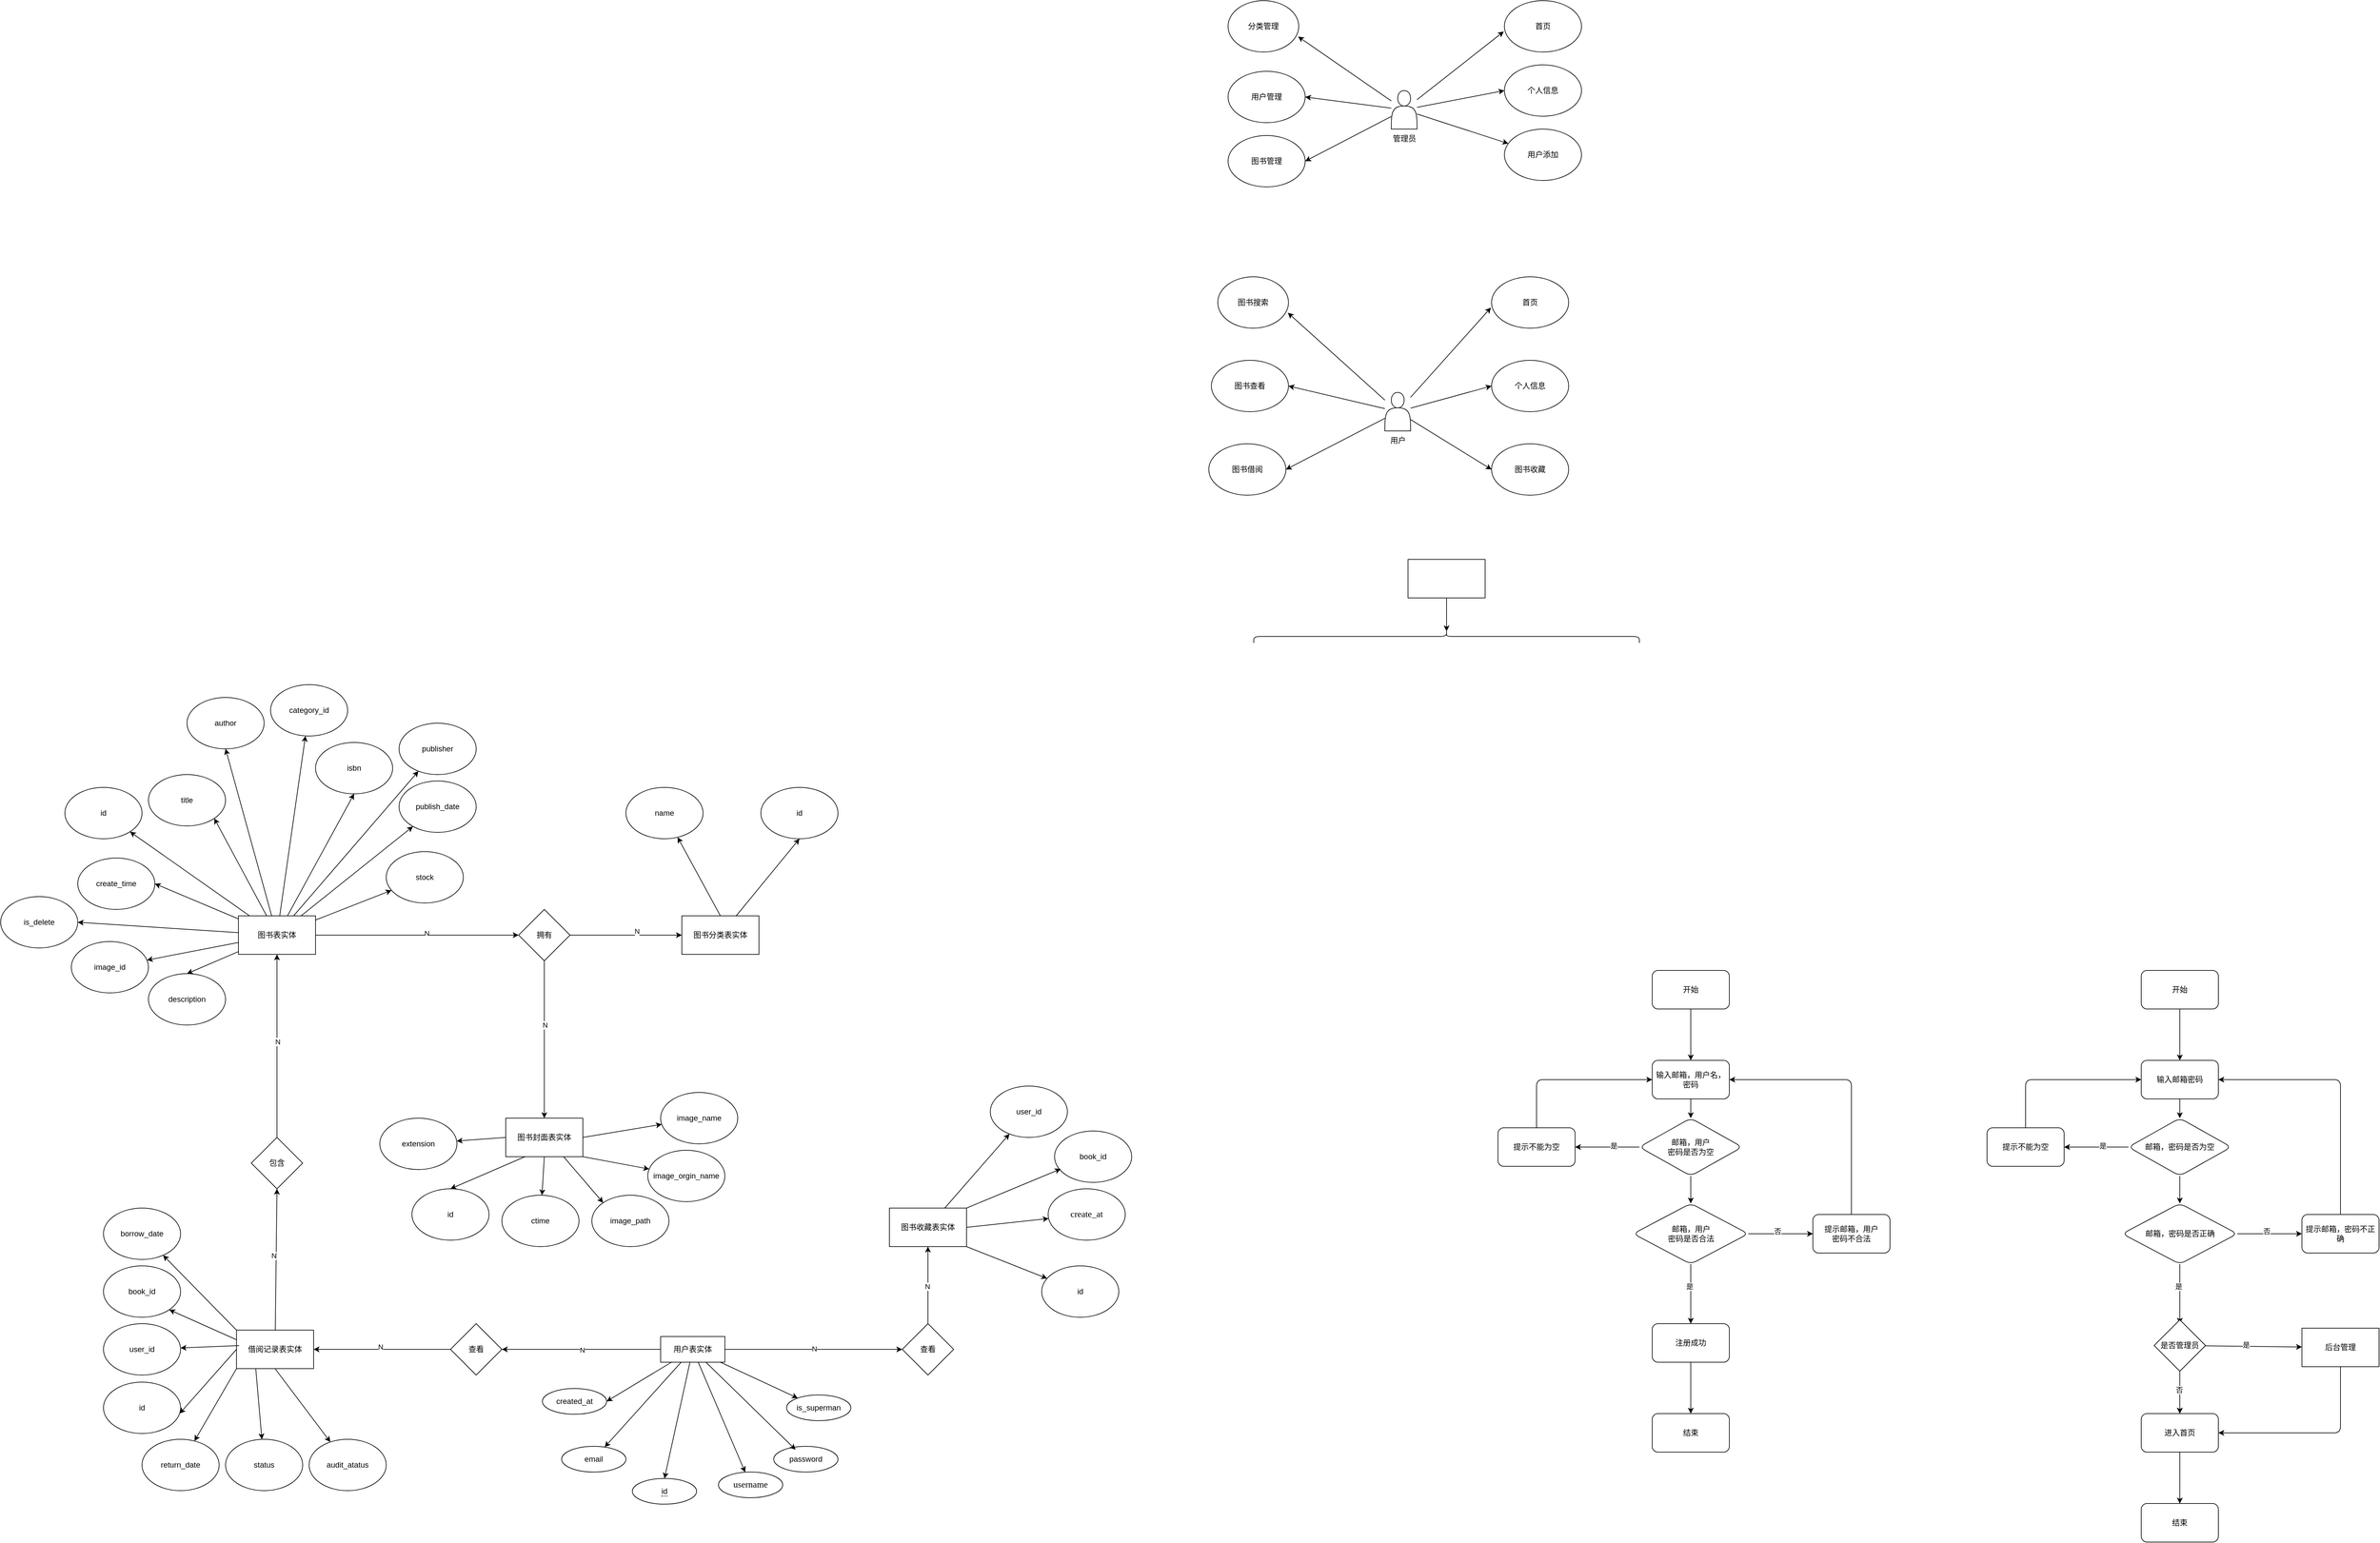 <mxfile>
    <diagram id="YTGRNDIYLsDVCo5CeeWu" name="第 1 页">
        <mxGraphModel dx="3935" dy="1089" grid="0" gridSize="10" guides="1" tooltips="1" connect="1" arrows="1" fold="1" page="0" pageScale="1" pageWidth="827" pageHeight="1169" math="0" shadow="0">
            <root>
                <mxCell id="0"/>
                <mxCell id="1" parent="0"/>
                <mxCell id="28" value="首页" style="ellipse;whiteSpace=wrap;html=1;" parent="1" vertex="1">
                    <mxGeometry x="550" y="250" width="120" height="80" as="geometry"/>
                </mxCell>
                <mxCell id="33" value="个人信息" style="ellipse;whiteSpace=wrap;html=1;" parent="1" vertex="1">
                    <mxGeometry x="550" y="350" width="120" height="80" as="geometry"/>
                </mxCell>
                <mxCell id="34" value="用户管理" style="ellipse;whiteSpace=wrap;html=1;" parent="1" vertex="1">
                    <mxGeometry x="120" y="360" width="120" height="80" as="geometry"/>
                </mxCell>
                <mxCell id="35" value="分类管理" style="ellipse;whiteSpace=wrap;html=1;" parent="1" vertex="1">
                    <mxGeometry x="120" y="250" width="110" height="80" as="geometry"/>
                </mxCell>
                <mxCell id="36" value="图书管理" style="ellipse;whiteSpace=wrap;html=1;" parent="1" vertex="1">
                    <mxGeometry x="120" y="460" width="120" height="80" as="geometry"/>
                </mxCell>
                <mxCell id="46" style="edgeStyle=none;html=1;entryX=0;entryY=0.5;entryDx=0;entryDy=0;" parent="1" source="42" target="33" edge="1">
                    <mxGeometry relative="1" as="geometry"/>
                </mxCell>
                <mxCell id="50" style="edgeStyle=none;html=1;entryX=1;entryY=0.5;entryDx=0;entryDy=0;" parent="1" source="42" target="34" edge="1">
                    <mxGeometry relative="1" as="geometry"/>
                </mxCell>
                <mxCell id="51" style="edgeStyle=none;html=1;entryX=1;entryY=0.5;entryDx=0;entryDy=0;" parent="1" source="42" target="36" edge="1">
                    <mxGeometry relative="1" as="geometry"/>
                </mxCell>
                <mxCell id="53" style="edgeStyle=none;html=1;" parent="1" source="42" target="52" edge="1">
                    <mxGeometry relative="1" as="geometry"/>
                </mxCell>
                <mxCell id="42" value="" style="shape=actor;whiteSpace=wrap;html=1;" parent="1" vertex="1">
                    <mxGeometry x="374" y="390" width="40" height="60" as="geometry"/>
                </mxCell>
                <mxCell id="43" value="管理员" style="text;html=1;align=center;verticalAlign=middle;resizable=0;points=[];autosize=1;strokeColor=none;fillColor=none;" parent="1" vertex="1">
                    <mxGeometry x="364" y="450" width="60" height="30" as="geometry"/>
                </mxCell>
                <mxCell id="47" style="edgeStyle=none;html=1;entryX=-0.008;entryY=0.6;entryDx=0;entryDy=0;entryPerimeter=0;" parent="1" source="42" target="28" edge="1">
                    <mxGeometry relative="1" as="geometry"/>
                </mxCell>
                <mxCell id="48" style="edgeStyle=none;html=1;entryX=0.991;entryY=0.7;entryDx=0;entryDy=0;entryPerimeter=0;" parent="1" source="42" target="35" edge="1">
                    <mxGeometry relative="1" as="geometry"/>
                </mxCell>
                <mxCell id="52" value="用户添加" style="ellipse;whiteSpace=wrap;html=1;" parent="1" vertex="1">
                    <mxGeometry x="550" y="450" width="120" height="80" as="geometry"/>
                </mxCell>
                <mxCell id="54" value="首页" style="ellipse;whiteSpace=wrap;html=1;" parent="1" vertex="1">
                    <mxGeometry x="530" y="680" width="120" height="80" as="geometry"/>
                </mxCell>
                <mxCell id="55" value="个人信息" style="ellipse;whiteSpace=wrap;html=1;" parent="1" vertex="1">
                    <mxGeometry x="530" y="810" width="120" height="80" as="geometry"/>
                </mxCell>
                <mxCell id="56" value="图书查看" style="ellipse;whiteSpace=wrap;html=1;" parent="1" vertex="1">
                    <mxGeometry x="94" y="810" width="120" height="80" as="geometry"/>
                </mxCell>
                <mxCell id="57" value="图书搜索" style="ellipse;whiteSpace=wrap;html=1;" parent="1" vertex="1">
                    <mxGeometry x="104" y="680" width="110" height="80" as="geometry"/>
                </mxCell>
                <mxCell id="58" value="图书收藏" style="ellipse;whiteSpace=wrap;html=1;" parent="1" vertex="1">
                    <mxGeometry x="530" y="940" width="120" height="80" as="geometry"/>
                </mxCell>
                <mxCell id="59" style="edgeStyle=none;html=1;entryX=0;entryY=0.5;entryDx=0;entryDy=0;" parent="1" source="63" target="55" edge="1">
                    <mxGeometry relative="1" as="geometry"/>
                </mxCell>
                <mxCell id="60" style="edgeStyle=none;html=1;entryX=1;entryY=0.5;entryDx=0;entryDy=0;" parent="1" source="63" target="56" edge="1">
                    <mxGeometry relative="1" as="geometry"/>
                </mxCell>
                <mxCell id="61" style="edgeStyle=none;html=1;entryX=0;entryY=0.5;entryDx=0;entryDy=0;" parent="1" source="63" target="58" edge="1">
                    <mxGeometry relative="1" as="geometry">
                        <Array as="points"/>
                    </mxGeometry>
                </mxCell>
                <mxCell id="68" style="edgeStyle=none;html=1;entryX=1;entryY=0.5;entryDx=0;entryDy=0;" parent="1" source="63" target="69" edge="1">
                    <mxGeometry relative="1" as="geometry">
                        <mxPoint x="240" y="1050" as="targetPoint"/>
                    </mxGeometry>
                </mxCell>
                <mxCell id="63" value="" style="shape=actor;whiteSpace=wrap;html=1;" parent="1" vertex="1">
                    <mxGeometry x="364" y="860" width="40" height="60" as="geometry"/>
                </mxCell>
                <mxCell id="64" value="用户" style="text;html=1;align=center;verticalAlign=middle;resizable=0;points=[];autosize=1;strokeColor=none;fillColor=none;" parent="1" vertex="1">
                    <mxGeometry x="359" y="920" width="50" height="30" as="geometry"/>
                </mxCell>
                <mxCell id="65" style="edgeStyle=none;html=1;entryX=-0.008;entryY=0.6;entryDx=0;entryDy=0;entryPerimeter=0;" parent="1" source="63" target="54" edge="1">
                    <mxGeometry relative="1" as="geometry"/>
                </mxCell>
                <mxCell id="66" style="edgeStyle=none;html=1;entryX=0.991;entryY=0.7;entryDx=0;entryDy=0;entryPerimeter=0;" parent="1" source="63" target="57" edge="1">
                    <mxGeometry relative="1" as="geometry"/>
                </mxCell>
                <mxCell id="69" value="图书借阅" style="ellipse;whiteSpace=wrap;html=1;" parent="1" vertex="1">
                    <mxGeometry x="90" y="940" width="120" height="80" as="geometry"/>
                </mxCell>
                <mxCell id="70" value="" style="whiteSpace=wrap;html=1;" parent="1" vertex="1">
                    <mxGeometry x="400" y="1120" width="120" height="60" as="geometry"/>
                </mxCell>
                <mxCell id="71" value="" style="shape=curlyBracket;whiteSpace=wrap;html=1;rounded=1;flipH=1;labelPosition=right;verticalLabelPosition=middle;align=left;verticalAlign=middle;rotation=-90;" parent="1" vertex="1">
                    <mxGeometry x="450" y="940" width="20" height="600" as="geometry"/>
                </mxCell>
                <mxCell id="72" style="edgeStyle=none;html=1;entryX=0.1;entryY=0.5;entryDx=0;entryDy=0;entryPerimeter=0;" parent="1" source="70" target="71" edge="1">
                    <mxGeometry relative="1" as="geometry"/>
                </mxCell>
                <mxCell id="97" value="&lt;span style=&quot;color: rgb(0, 0, 0);&quot;&gt;password&lt;/span&gt;" style="ellipse;whiteSpace=wrap;html=1;align=center;" parent="1" vertex="1">
                    <mxGeometry x="-587" y="2501" width="100" height="40" as="geometry"/>
                </mxCell>
                <mxCell id="98" value="&lt;span style=&quot;color: rgb(0, 0, 0);&quot;&gt;email&lt;/span&gt;" style="ellipse;whiteSpace=wrap;html=1;align=center;" parent="1" vertex="1">
                    <mxGeometry x="-917" y="2501" width="100" height="40" as="geometry"/>
                </mxCell>
                <mxCell id="99" value="&lt;p class=&quot;MsoNormal&quot;&gt;&lt;span style=&quot;mso-spacerun:&#39;yes&#39;;font-family:宋体;font-size:10.5pt;&lt;br/&gt;mso-font-kerning:1.0pt;&quot;&gt;username&lt;/span&gt;&lt;/p&gt;" style="ellipse;whiteSpace=wrap;html=1;align=center;" parent="1" vertex="1">
                    <mxGeometry x="-673" y="2541" width="100" height="40" as="geometry"/>
                </mxCell>
                <mxCell id="100" value="&lt;span style=&quot;color: rgb(0, 0, 0);&quot;&gt;created_at&lt;/span&gt;" style="ellipse;whiteSpace=wrap;html=1;align=center;" parent="1" vertex="1">
                    <mxGeometry x="-947" y="2411" width="100" height="40" as="geometry"/>
                </mxCell>
                <mxCell id="101" value="&lt;span style=&quot;color: rgb(0, 0, 0);&quot;&gt;is_superman&lt;/span&gt;" style="ellipse;whiteSpace=wrap;html=1;align=center;" parent="1" vertex="1">
                    <mxGeometry x="-567" y="2421" width="100" height="40" as="geometry"/>
                </mxCell>
                <mxCell id="102" style="edgeStyle=none;html=1;entryX=0.34;entryY=0.13;entryDx=0;entryDy=0;entryPerimeter=0;" parent="1" source="108" target="97" edge="1">
                    <mxGeometry relative="1" as="geometry"/>
                </mxCell>
                <mxCell id="103" style="edgeStyle=none;html=1;" parent="1" source="108" target="98" edge="1">
                    <mxGeometry relative="1" as="geometry"/>
                </mxCell>
                <mxCell id="104" style="edgeStyle=none;html=1;" parent="1" source="108" target="99" edge="1">
                    <mxGeometry relative="1" as="geometry"/>
                </mxCell>
                <mxCell id="105" style="edgeStyle=none;html=1;entryX=1;entryY=0.5;entryDx=0;entryDy=0;" parent="1" source="108" target="100" edge="1">
                    <mxGeometry relative="1" as="geometry"/>
                </mxCell>
                <mxCell id="106" style="edgeStyle=none;html=1;" parent="1" source="108" target="101" edge="1">
                    <mxGeometry relative="1" as="geometry"/>
                </mxCell>
                <mxCell id="107" style="edgeStyle=none;html=1;entryX=0.5;entryY=0;entryDx=0;entryDy=0;" parent="1" source="108" target="109" edge="1">
                    <mxGeometry relative="1" as="geometry">
                        <mxPoint x="-702" y="2446" as="targetPoint"/>
                    </mxGeometry>
                </mxCell>
                <mxCell id="159" value="" style="edgeStyle=none;html=1;" parent="1" source="108" target="158" edge="1">
                    <mxGeometry relative="1" as="geometry"/>
                </mxCell>
                <mxCell id="162" value="N" style="edgeLabel;html=1;align=center;verticalAlign=middle;resizable=0;points=[];" parent="159" vertex="1" connectable="0">
                    <mxGeometry x="0.007" y="1" relative="1" as="geometry">
                        <mxPoint as="offset"/>
                    </mxGeometry>
                </mxCell>
                <mxCell id="214" value="" style="edgeStyle=none;html=1;" parent="1" source="108" target="213" edge="1">
                    <mxGeometry relative="1" as="geometry"/>
                </mxCell>
                <mxCell id="216" value="N" style="edgeLabel;html=1;align=center;verticalAlign=middle;resizable=0;points=[];" parent="214" vertex="1" connectable="0">
                    <mxGeometry x="-0.008" y="1" relative="1" as="geometry">
                        <mxPoint as="offset"/>
                    </mxGeometry>
                </mxCell>
                <mxCell id="108" value="用户表实体" style="whiteSpace=wrap;html=1;align=center;" parent="1" vertex="1">
                    <mxGeometry x="-763" y="2330" width="100" height="40" as="geometry"/>
                </mxCell>
                <mxCell id="109" value="&lt;span style=&quot;border-bottom: 1px dotted&quot;&gt;id&lt;/span&gt;" style="ellipse;whiteSpace=wrap;html=1;align=center;" parent="1" vertex="1">
                    <mxGeometry x="-807" y="2551" width="100" height="40" as="geometry"/>
                </mxCell>
                <mxCell id="115" style="edgeStyle=none;html=1;" parent="1" source="126" target="133" edge="1">
                    <mxGeometry relative="1" as="geometry">
                        <mxPoint x="-1040" y="1695" as="targetPoint"/>
                    </mxGeometry>
                </mxCell>
                <mxCell id="116" style="edgeStyle=none;html=1;" parent="1" source="126" target="131" edge="1">
                    <mxGeometry relative="1" as="geometry"/>
                </mxCell>
                <mxCell id="117" style="edgeStyle=none;html=1;" parent="1" source="126" target="132" edge="1">
                    <mxGeometry relative="1" as="geometry"/>
                </mxCell>
                <mxCell id="118" style="edgeStyle=none;html=1;entryX=0.5;entryY=1;entryDx=0;entryDy=0;" parent="1" source="126" target="130" edge="1">
                    <mxGeometry relative="1" as="geometry"/>
                </mxCell>
                <mxCell id="119" style="edgeStyle=none;html=1;" parent="1" source="126" target="129" edge="1">
                    <mxGeometry relative="1" as="geometry"/>
                </mxCell>
                <mxCell id="120" style="edgeStyle=none;html=1;entryX=0.5;entryY=1;entryDx=0;entryDy=0;" parent="1" source="126" target="128" edge="1">
                    <mxGeometry relative="1" as="geometry"/>
                </mxCell>
                <mxCell id="121" style="edgeStyle=none;html=1;entryX=1;entryY=1;entryDx=0;entryDy=0;" parent="1" source="126" target="127" edge="1">
                    <mxGeometry relative="1" as="geometry"/>
                </mxCell>
                <mxCell id="122" style="edgeStyle=none;html=1;entryX=1;entryY=0.5;entryDx=0;entryDy=0;" parent="1" source="126" target="137" edge="1">
                    <mxGeometry relative="1" as="geometry"/>
                </mxCell>
                <mxCell id="123" style="edgeStyle=none;html=1;entryX=1;entryY=0.5;entryDx=0;entryDy=0;" parent="1" source="126" target="136" edge="1">
                    <mxGeometry relative="1" as="geometry"/>
                </mxCell>
                <mxCell id="124" style="edgeStyle=none;html=1;entryX=0.5;entryY=0;entryDx=0;entryDy=0;" parent="1" source="126" target="134" edge="1">
                    <mxGeometry relative="1" as="geometry"/>
                </mxCell>
                <mxCell id="125" style="edgeStyle=none;html=1;" parent="1" source="126" target="139" edge="1">
                    <mxGeometry relative="1" as="geometry">
                        <mxPoint x="-1523.2" y="1649.4" as="targetPoint"/>
                    </mxGeometry>
                </mxCell>
                <mxCell id="142" value="" style="edgeStyle=none;html=1;" parent="1" source="126" target="141" edge="1">
                    <mxGeometry relative="1" as="geometry"/>
                </mxCell>
                <mxCell id="253" value="N" style="edgeLabel;html=1;align=center;verticalAlign=middle;resizable=0;points=[];" parent="142" vertex="1" connectable="0">
                    <mxGeometry x="0.086" y="3" relative="1" as="geometry">
                        <mxPoint x="1" as="offset"/>
                    </mxGeometry>
                </mxCell>
                <mxCell id="126" value="图书表实体" style="rounded=0;whiteSpace=wrap;html=1;" parent="1" vertex="1">
                    <mxGeometry x="-1420" y="1675" width="120" height="60" as="geometry"/>
                </mxCell>
                <mxCell id="127" value="title" style="ellipse;whiteSpace=wrap;html=1;" parent="1" vertex="1">
                    <mxGeometry x="-1560" y="1455" width="120" height="80" as="geometry"/>
                </mxCell>
                <mxCell id="128" value="author" style="ellipse;whiteSpace=wrap;html=1;" parent="1" vertex="1">
                    <mxGeometry x="-1500" y="1335" width="120" height="80" as="geometry"/>
                </mxCell>
                <mxCell id="129" value="category_id" style="ellipse;whiteSpace=wrap;html=1;" parent="1" vertex="1">
                    <mxGeometry x="-1370" y="1315" width="120" height="80" as="geometry"/>
                </mxCell>
                <mxCell id="130" value="isbn" style="ellipse;whiteSpace=wrap;html=1;" parent="1" vertex="1">
                    <mxGeometry x="-1300" y="1405" width="120" height="80" as="geometry"/>
                </mxCell>
                <mxCell id="131" value="publisher" style="ellipse;whiteSpace=wrap;html=1;" parent="1" vertex="1">
                    <mxGeometry x="-1170" y="1375" width="120" height="80" as="geometry"/>
                </mxCell>
                <mxCell id="132" value="publish_date" style="ellipse;whiteSpace=wrap;html=1;" parent="1" vertex="1">
                    <mxGeometry x="-1170" y="1465" width="120" height="80" as="geometry"/>
                </mxCell>
                <mxCell id="133" value="stock" style="ellipse;whiteSpace=wrap;html=1;" parent="1" vertex="1">
                    <mxGeometry x="-1190" y="1575" width="120" height="80" as="geometry"/>
                </mxCell>
                <mxCell id="134" value="description" style="ellipse;whiteSpace=wrap;html=1;" parent="1" vertex="1">
                    <mxGeometry x="-1560" y="1765" width="120" height="80" as="geometry"/>
                </mxCell>
                <mxCell id="135" value="image_id" style="ellipse;whiteSpace=wrap;html=1;" parent="1" vertex="1">
                    <mxGeometry x="-1680" y="1715" width="120" height="80" as="geometry"/>
                </mxCell>
                <mxCell id="136" value="is_delete" style="ellipse;whiteSpace=wrap;html=1;" parent="1" vertex="1">
                    <mxGeometry x="-1790" y="1645" width="120" height="80" as="geometry"/>
                </mxCell>
                <mxCell id="137" value="create_time" style="ellipse;whiteSpace=wrap;html=1;" parent="1" vertex="1">
                    <mxGeometry x="-1670" y="1585" width="120" height="80" as="geometry"/>
                </mxCell>
                <mxCell id="138" style="edgeStyle=none;html=1;" parent="1" source="126" target="135" edge="1">
                    <mxGeometry relative="1" as="geometry"/>
                </mxCell>
                <mxCell id="139" value="id" style="ellipse;whiteSpace=wrap;html=1;" parent="1" vertex="1">
                    <mxGeometry x="-1690.0" y="1475.0" width="120" height="80" as="geometry"/>
                </mxCell>
                <mxCell id="148" style="edgeStyle=none;html=1;" parent="1" source="141" target="144" edge="1">
                    <mxGeometry relative="1" as="geometry"/>
                </mxCell>
                <mxCell id="254" value="N" style="edgeLabel;html=1;align=center;verticalAlign=middle;resizable=0;points=[];" parent="148" vertex="1" connectable="0">
                    <mxGeometry x="0.203" y="6" relative="1" as="geometry">
                        <mxPoint x="-1" as="offset"/>
                    </mxGeometry>
                </mxCell>
                <mxCell id="250" style="edgeStyle=none;html=1;entryX=0.5;entryY=0;entryDx=0;entryDy=0;" parent="1" source="141" target="235" edge="1">
                    <mxGeometry relative="1" as="geometry"/>
                </mxCell>
                <mxCell id="255" value="N" style="edgeLabel;html=1;align=center;verticalAlign=middle;resizable=0;points=[];" parent="250" vertex="1" connectable="0">
                    <mxGeometry x="-0.192" y="1" relative="1" as="geometry">
                        <mxPoint y="1" as="offset"/>
                    </mxGeometry>
                </mxCell>
                <mxCell id="141" value="拥有" style="rhombus;whiteSpace=wrap;html=1;rounded=0;" parent="1" vertex="1">
                    <mxGeometry x="-984" y="1665" width="80" height="80" as="geometry"/>
                </mxCell>
                <mxCell id="143" style="edgeStyle=none;html=1;entryX=0.5;entryY=1;entryDx=0;entryDy=0;" parent="1" source="144" target="147" edge="1">
                    <mxGeometry relative="1" as="geometry">
                        <mxPoint x="369.7" y="1398.4" as="targetPoint"/>
                    </mxGeometry>
                </mxCell>
                <mxCell id="144" value="图书分类表实体" style="rounded=0;whiteSpace=wrap;html=1;" parent="1" vertex="1">
                    <mxGeometry x="-730" y="1675" width="120" height="60" as="geometry"/>
                </mxCell>
                <mxCell id="145" value="name" style="ellipse;whiteSpace=wrap;html=1;" parent="1" vertex="1">
                    <mxGeometry x="-817" y="1475" width="120" height="80" as="geometry"/>
                </mxCell>
                <mxCell id="146" value="" style="endArrow=classic;html=1;exitX=0.5;exitY=0;exitDx=0;exitDy=0;" parent="1" source="144" target="145" edge="1">
                    <mxGeometry width="50" height="50" relative="1" as="geometry">
                        <mxPoint x="234.5" y="1494" as="sourcePoint"/>
                        <mxPoint x="284.5" y="1444" as="targetPoint"/>
                        <Array as="points"/>
                    </mxGeometry>
                </mxCell>
                <mxCell id="147" value="id" style="ellipse;whiteSpace=wrap;html=1;" parent="1" vertex="1">
                    <mxGeometry x="-607" y="1475" width="120" height="80" as="geometry"/>
                </mxCell>
                <mxCell id="149" style="edgeStyle=none;html=1;exitX=1;exitY=1;exitDx=0;exitDy=0;" parent="1" source="150" target="157" edge="1">
                    <mxGeometry relative="1" as="geometry">
                        <mxPoint x="-38" y="2602" as="sourcePoint"/>
                    </mxGeometry>
                </mxCell>
                <mxCell id="150" value="图书收藏表实体" style="rounded=0;whiteSpace=wrap;html=1;" parent="1" vertex="1">
                    <mxGeometry x="-407" y="2130" width="120" height="60" as="geometry"/>
                </mxCell>
                <mxCell id="151" value="user_id" style="ellipse;whiteSpace=wrap;html=1;" parent="1" vertex="1">
                    <mxGeometry x="-250" y="1940" width="120" height="80" as="geometry"/>
                </mxCell>
                <mxCell id="152" value="book_id" style="ellipse;whiteSpace=wrap;html=1;" parent="1" vertex="1">
                    <mxGeometry x="-150" y="2010" width="120" height="80" as="geometry"/>
                </mxCell>
                <mxCell id="153" value="&lt;p class=&quot;MsoNormal&quot;&gt;&lt;span style=&quot;mso-spacerun:&#39;yes&#39;;font-family:宋体;font-size:10.5pt;&lt;br/&gt;mso-font-kerning:1.0pt;&quot;&gt;create_at&lt;/span&gt;&lt;/p&gt;" style="ellipse;whiteSpace=wrap;html=1;" parent="1" vertex="1">
                    <mxGeometry x="-160" y="2100" width="120" height="80" as="geometry"/>
                </mxCell>
                <mxCell id="154" value="" style="endArrow=classic;html=1;" parent="1" source="150" target="151" edge="1">
                    <mxGeometry width="50" height="50" relative="1" as="geometry">
                        <mxPoint x="23" y="2535" as="sourcePoint"/>
                        <mxPoint x="73" y="2485" as="targetPoint"/>
                        <Array as="points"/>
                    </mxGeometry>
                </mxCell>
                <mxCell id="155" value="" style="endArrow=classic;html=1;entryX=0.08;entryY=0.738;entryDx=0;entryDy=0;exitX=1;exitY=0;exitDx=0;exitDy=0;entryPerimeter=0;" parent="1" source="150" target="152" edge="1">
                    <mxGeometry width="50" height="50" relative="1" as="geometry">
                        <mxPoint x="23" y="2535" as="sourcePoint"/>
                        <mxPoint x="73" y="2485" as="targetPoint"/>
                    </mxGeometry>
                </mxCell>
                <mxCell id="156" value="" style="endArrow=classic;html=1;exitX=1;exitY=0.5;exitDx=0;exitDy=0;" parent="1" source="150" target="153" edge="1">
                    <mxGeometry width="50" height="50" relative="1" as="geometry">
                        <mxPoint x="23" y="2535" as="sourcePoint"/>
                        <mxPoint x="73" y="2485" as="targetPoint"/>
                        <Array as="points"/>
                    </mxGeometry>
                </mxCell>
                <mxCell id="157" value="id" style="ellipse;whiteSpace=wrap;html=1;" parent="1" vertex="1">
                    <mxGeometry x="-170" y="2220" width="120" height="80" as="geometry"/>
                </mxCell>
                <mxCell id="160" style="edgeStyle=none;html=1;entryX=0.5;entryY=1;entryDx=0;entryDy=0;" parent="1" source="158" target="150" edge="1">
                    <mxGeometry relative="1" as="geometry">
                        <mxPoint x="-107" y="2350" as="targetPoint"/>
                    </mxGeometry>
                </mxCell>
                <mxCell id="161" value="N" style="edgeLabel;html=1;align=center;verticalAlign=middle;resizable=0;points=[];" parent="160" vertex="1" connectable="0">
                    <mxGeometry x="-0.027" y="1" relative="1" as="geometry">
                        <mxPoint as="offset"/>
                    </mxGeometry>
                </mxCell>
                <mxCell id="158" value="查看" style="rhombus;whiteSpace=wrap;html=1;" parent="1" vertex="1">
                    <mxGeometry x="-387" y="2310" width="80" height="80" as="geometry"/>
                </mxCell>
                <mxCell id="217" style="edgeStyle=none;html=1;entryX=0.5;entryY=1;entryDx=0;entryDy=0;" parent="1" source="197" target="218" edge="1">
                    <mxGeometry relative="1" as="geometry">
                        <mxPoint x="-1160" y="2050" as="targetPoint"/>
                    </mxGeometry>
                </mxCell>
                <mxCell id="251" value="N" style="edgeLabel;html=1;align=center;verticalAlign=middle;resizable=0;points=[];" parent="217" vertex="1" connectable="0">
                    <mxGeometry x="0.054" y="4" relative="1" as="geometry">
                        <mxPoint as="offset"/>
                    </mxGeometry>
                </mxCell>
                <mxCell id="197" value="借阅记录&lt;span style=&quot;font-family: monospace; font-size: 0px; text-align: start; text-wrap: nowrap;&quot;&gt;%3CmxGraphModel%3E%3Croot%3E%3CmxCell%20id%3D%220%22%2F%3E%3CmxCell%20id%3D%221%22%20parent%3D%220%22%2F%3E%3CmxCell%20id%3D%222%22%20style%3D%22edgeStyle%3Dnone%3Bhtml%3D1%3BentryX%3D0.5%3BentryY%3D1%3BentryDx%3D0%3BentryDy%3D0%3B%22%20edge%3D%221%22%20target%3D%223%22%20parent%3D%221%22%3E%3CmxGeometry%20relative%3D%221%22%20as%3D%22geometry%22%3E%3CmxPoint%20x%3D%22525.2%22%20y%3D%22234.4%22%20as%3D%22targetPoint%22%2F%3E%3CmxPoint%20x%3D%22381%22%20y%3D%22342%22%20as%3D%22sourcePoint%22%2F%3E%3C%2FmxGeometry%3E%3C%2FmxCell%3E%3CmxCell%20id%3D%223%22%20value%3D%22id%22%20style%3D%22ellipse%3BwhiteSpace%3Dwrap%3Bhtml%3D1%3B%22%20vertex%3D%221%22%20parent%3D%221%22%3E%3CmxGeometry%20x%3D%22461%22%20y%3D%22170%22%20width%3D%22120%22%20height%3D%2280%22%20as%3D%22geometry%22%2F%3E%3C%2FmxCell%3E%3C%2Froot%3E%3C%2FmxGraphModel%3E&lt;/span&gt;表实体" style="rounded=0;whiteSpace=wrap;html=1;" parent="1" vertex="1">
                    <mxGeometry x="-1423" y="2320" width="120" height="60" as="geometry"/>
                </mxCell>
                <mxCell id="198" value="user_id" style="ellipse;whiteSpace=wrap;html=1;" parent="1" vertex="1">
                    <mxGeometry x="-1630" y="2310" width="120" height="80" as="geometry"/>
                </mxCell>
                <mxCell id="199" value="book_id" style="ellipse;whiteSpace=wrap;html=1;" parent="1" vertex="1">
                    <mxGeometry x="-1630" y="2220" width="120" height="80" as="geometry"/>
                </mxCell>
                <mxCell id="200" value="borrow_date" style="ellipse;whiteSpace=wrap;html=1;" parent="1" vertex="1">
                    <mxGeometry x="-1630" y="2130" width="120" height="80" as="geometry"/>
                </mxCell>
                <mxCell id="201" value="return_date" style="ellipse;whiteSpace=wrap;html=1;" parent="1" vertex="1">
                    <mxGeometry x="-1570" y="2490" width="120" height="80" as="geometry"/>
                </mxCell>
                <mxCell id="202" value="status" style="ellipse;whiteSpace=wrap;html=1;" parent="1" vertex="1">
                    <mxGeometry x="-1440" y="2490" width="120" height="80" as="geometry"/>
                </mxCell>
                <mxCell id="203" value="" style="endArrow=classic;html=1;exitX=0.035;exitY=0.402;exitDx=0;exitDy=0;exitPerimeter=0;" parent="1" source="197" target="198" edge="1">
                    <mxGeometry width="50" height="50" relative="1" as="geometry">
                        <mxPoint x="-1388" y="2309" as="sourcePoint"/>
                        <mxPoint x="-1313" y="2290" as="targetPoint"/>
                        <Array as="points"/>
                    </mxGeometry>
                </mxCell>
                <mxCell id="204" value="" style="endArrow=classic;html=1;entryX=1;entryY=1;entryDx=0;entryDy=0;exitX=0;exitY=0.25;exitDx=0;exitDy=0;" parent="1" source="197" target="199" edge="1">
                    <mxGeometry width="50" height="50" relative="1" as="geometry">
                        <mxPoint x="-1363" y="2340" as="sourcePoint"/>
                        <mxPoint x="-1313" y="2290" as="targetPoint"/>
                    </mxGeometry>
                </mxCell>
                <mxCell id="205" value="" style="endArrow=classic;html=1;exitX=0;exitY=0;exitDx=0;exitDy=0;" parent="1" source="197" target="200" edge="1">
                    <mxGeometry width="50" height="50" relative="1" as="geometry">
                        <mxPoint x="-1363" y="2340" as="sourcePoint"/>
                        <mxPoint x="-1313" y="2290" as="targetPoint"/>
                        <Array as="points"/>
                    </mxGeometry>
                </mxCell>
                <mxCell id="206" value="" style="endArrow=classic;html=1;exitX=0;exitY=1;exitDx=0;exitDy=0;" parent="1" source="197" target="201" edge="1">
                    <mxGeometry width="50" height="50" relative="1" as="geometry">
                        <mxPoint x="-1423" y="2410" as="sourcePoint"/>
                        <mxPoint x="-1373" y="2360" as="targetPoint"/>
                    </mxGeometry>
                </mxCell>
                <mxCell id="207" value="" style="endArrow=classic;html=1;exitX=0.25;exitY=1;exitDx=0;exitDy=0;" parent="1" source="197" target="202" edge="1">
                    <mxGeometry width="50" height="50" relative="1" as="geometry">
                        <mxPoint x="-1400" y="2381" as="sourcePoint"/>
                        <mxPoint x="-1253" y="2360" as="targetPoint"/>
                    </mxGeometry>
                </mxCell>
                <mxCell id="208" value="audit_atatus" style="ellipse;whiteSpace=wrap;html=1;" parent="1" vertex="1">
                    <mxGeometry x="-1310" y="2490" width="120" height="80" as="geometry"/>
                </mxCell>
                <mxCell id="209" value="" style="endArrow=classic;html=1;exitX=0.5;exitY=1;exitDx=0;exitDy=0;" parent="1" source="197" target="208" edge="1">
                    <mxGeometry width="50" height="50" relative="1" as="geometry">
                        <mxPoint x="-1273" y="2340" as="sourcePoint"/>
                        <mxPoint x="-1192" y="2310" as="targetPoint"/>
                    </mxGeometry>
                </mxCell>
                <mxCell id="210" style="edgeStyle=none;html=1;entryX=0.988;entryY=0.612;entryDx=0;entryDy=0;exitX=0;exitY=0.5;exitDx=0;exitDy=0;entryPerimeter=0;" parent="1" source="197" target="211" edge="1">
                    <mxGeometry relative="1" as="geometry">
                        <mxPoint x="-1067.8" y="2336.4" as="targetPoint"/>
                        <mxPoint x="-1309" y="2372" as="sourcePoint"/>
                    </mxGeometry>
                </mxCell>
                <mxCell id="211" value="id" style="ellipse;whiteSpace=wrap;html=1;" parent="1" vertex="1">
                    <mxGeometry x="-1630" y="2401" width="120" height="80" as="geometry"/>
                </mxCell>
                <mxCell id="215" style="edgeStyle=none;html=1;entryX=1;entryY=0.5;entryDx=0;entryDy=0;" parent="1" source="213" target="197" edge="1">
                    <mxGeometry relative="1" as="geometry"/>
                </mxCell>
                <mxCell id="256" value="N" style="edgeLabel;html=1;align=center;verticalAlign=middle;resizable=0;points=[];" parent="215" vertex="1" connectable="0">
                    <mxGeometry x="0.027" y="-4" relative="1" as="geometry">
                        <mxPoint as="offset"/>
                    </mxGeometry>
                </mxCell>
                <mxCell id="213" value="查看" style="rhombus;whiteSpace=wrap;html=1;" parent="1" vertex="1">
                    <mxGeometry x="-1090" y="2310" width="80" height="80" as="geometry"/>
                </mxCell>
                <mxCell id="219" style="edgeStyle=none;html=1;entryX=0.5;entryY=1;entryDx=0;entryDy=0;" parent="1" source="218" target="126" edge="1">
                    <mxGeometry relative="1" as="geometry"/>
                </mxCell>
                <mxCell id="252" value="N" style="edgeLabel;html=1;align=center;verticalAlign=middle;resizable=0;points=[];" parent="219" vertex="1" connectable="0">
                    <mxGeometry x="0.044" y="-1" relative="1" as="geometry">
                        <mxPoint as="offset"/>
                    </mxGeometry>
                </mxCell>
                <mxCell id="218" value="包含&lt;span style=&quot;font-family: monospace; font-size: 0px; text-align: start; text-wrap: nowrap;&quot;&gt;%3CmxGraphModel%3E%3Croot%3E%3CmxCell%20id%3D%220%22%2F%3E%3CmxCell%20id%3D%221%22%20parent%3D%220%22%2F%3E%3CmxCell%20id%3D%222%22%20style%3D%22edgeStyle%3Dnone%3Bhtml%3D1%3BentryX%3D0.5%3BentryY%3D1%3BentryDx%3D0%3BentryDy%3D0%3B%22%20edge%3D%221%22%20source%3D%223%22%20target%3D%226%22%20parent%3D%221%22%3E%3CmxGeometry%20relative%3D%221%22%20as%3D%22geometry%22%3E%3CmxPoint%20x%3D%22525.2%22%20y%3D%22234.4%22%20as%3D%22targetPoint%22%2F%3E%3C%2FmxGeometry%3E%3C%2FmxCell%3E%3CmxCell%20id%3D%223%22%20value%3D%22book_category%22%20style%3D%22rounded%3D0%3BwhiteSpace%3Dwrap%3Bhtml%3D1%3B%22%20vertex%3D%221%22%20parent%3D%221%22%3E%3CmxGeometry%20x%3D%22275%22%20y%3D%22342%22%20width%3D%22120%22%20height%3D%2260%22%20as%3D%22geometry%22%2F%3E%3C%2FmxCell%3E%3CmxCell%20id%3D%224%22%20value%3D%22name%22%20style%3D%22ellipse%3BwhiteSpace%3Dwrap%3Bhtml%3D1%3B%22%20vertex%3D%221%22%20parent%3D%221%22%3E%3CmxGeometry%20x%3D%2290%22%20y%3D%22170%22%20width%3D%22120%22%20height%3D%2280%22%20as%3D%22geometry%22%2F%3E%3C%2FmxCell%3E%3CmxCell%20id%3D%225%22%20value%3D%22%22%20style%3D%22endArrow%3Dclassic%3Bhtml%3D1%3BexitX%3D0%3BexitY%3D0%3BexitDx%3D0%3BexitDy%3D0%3B%22%20edge%3D%221%22%20source%3D%223%22%20target%3D%224%22%20parent%3D%221%22%3E%3CmxGeometry%20width%3D%2250%22%20height%3D%2250%22%20relative%3D%221%22%20as%3D%22geometry%22%3E%3CmxPoint%20x%3D%22390%22%20y%3D%22330%22%20as%3D%22sourcePoint%22%2F%3E%3CmxPoint%20x%3D%22440%22%20y%3D%22280%22%20as%3D%22targetPoint%22%2F%3E%3CArray%20as%3D%22points%22%2F%3E%3C%2FmxGeometry%3E%3C%2FmxCell%3E%3CmxCell%20id%3D%226%22%20value%3D%22id%22%20style%3D%22ellipse%3BwhiteSpace%3Dwrap%3Bhtml%3D1%3B%22%20vertex%3D%221%22%20parent%3D%221%22%3E%3CmxGeometry%20x%3D%22461%22%20y%3D%22170%22%20width%3D%22120%22%20height%3D%2280%22%20as%3D%22geometry%22%2F%3E%3C%2FmxCell%3E%3C%2Froot%3E%3C%2FmxGraphModel%3E&lt;/span&gt;" style="rhombus;whiteSpace=wrap;html=1;rounded=0;" parent="1" vertex="1">
                    <mxGeometry x="-1400" y="2020" width="80" height="80" as="geometry"/>
                </mxCell>
                <mxCell id="234" style="edgeStyle=none;html=1;entryX=0.5;entryY=0;entryDx=0;entryDy=0;exitX=0.25;exitY=1;exitDx=0;exitDy=0;" parent="1" source="235" target="246" edge="1">
                    <mxGeometry relative="1" as="geometry"/>
                </mxCell>
                <mxCell id="235" value="图书封面表实体" style="rounded=0;whiteSpace=wrap;html=1;" parent="1" vertex="1">
                    <mxGeometry x="-1004" y="1990" width="120" height="60" as="geometry"/>
                </mxCell>
                <mxCell id="236" value="image_name" style="ellipse;whiteSpace=wrap;html=1;" parent="1" vertex="1">
                    <mxGeometry x="-763" y="1950" width="120" height="80" as="geometry"/>
                </mxCell>
                <mxCell id="237" value="image_orgin_name" style="ellipse;whiteSpace=wrap;html=1;" parent="1" vertex="1">
                    <mxGeometry x="-783" y="2040" width="120" height="80" as="geometry"/>
                </mxCell>
                <mxCell id="238" value="image_path" style="ellipse;whiteSpace=wrap;html=1;" parent="1" vertex="1">
                    <mxGeometry x="-870" y="2110" width="120" height="80" as="geometry"/>
                </mxCell>
                <mxCell id="239" value="extension" style="ellipse;whiteSpace=wrap;html=1;" parent="1" vertex="1">
                    <mxGeometry x="-1200" y="1990" width="120" height="80" as="geometry"/>
                </mxCell>
                <mxCell id="240" value="ctime" style="ellipse;whiteSpace=wrap;html=1;" parent="1" vertex="1">
                    <mxGeometry x="-1010" y="2110" width="120" height="80" as="geometry"/>
                </mxCell>
                <mxCell id="241" value="" style="endArrow=classic;html=1;exitX=1;exitY=0.5;exitDx=0;exitDy=0;" parent="1" source="235" target="236" edge="1">
                    <mxGeometry width="50" height="50" relative="1" as="geometry">
                        <mxPoint x="-944" y="2010" as="sourcePoint"/>
                        <mxPoint x="-894" y="1960" as="targetPoint"/>
                        <Array as="points"/>
                    </mxGeometry>
                </mxCell>
                <mxCell id="242" value="" style="endArrow=classic;html=1;exitX=1;exitY=1;exitDx=0;exitDy=0;" parent="1" source="235" target="237" edge="1">
                    <mxGeometry width="50" height="50" relative="1" as="geometry">
                        <mxPoint x="-944" y="2010" as="sourcePoint"/>
                        <mxPoint x="-894" y="1960" as="targetPoint"/>
                    </mxGeometry>
                </mxCell>
                <mxCell id="243" value="" style="endArrow=classic;html=1;entryX=0;entryY=0;entryDx=0;entryDy=0;exitX=0.75;exitY=1;exitDx=0;exitDy=0;" parent="1" source="235" target="238" edge="1">
                    <mxGeometry width="50" height="50" relative="1" as="geometry">
                        <mxPoint x="-944" y="2010" as="sourcePoint"/>
                        <mxPoint x="-894" y="1960" as="targetPoint"/>
                        <Array as="points"/>
                    </mxGeometry>
                </mxCell>
                <mxCell id="244" value="" style="endArrow=classic;html=1;exitX=0;exitY=0.5;exitDx=0;exitDy=0;" parent="1" source="235" target="239" edge="1">
                    <mxGeometry width="50" height="50" relative="1" as="geometry">
                        <mxPoint x="-1004" y="2080" as="sourcePoint"/>
                        <mxPoint x="-954" y="2030" as="targetPoint"/>
                    </mxGeometry>
                </mxCell>
                <mxCell id="245" value="" style="endArrow=classic;html=1;exitX=0.5;exitY=1;exitDx=0;exitDy=0;" parent="1" source="235" target="240" edge="1">
                    <mxGeometry width="50" height="50" relative="1" as="geometry">
                        <mxPoint x="-884" y="2080" as="sourcePoint"/>
                        <mxPoint x="-834" y="2030" as="targetPoint"/>
                    </mxGeometry>
                </mxCell>
                <mxCell id="246" value="id" style="ellipse;whiteSpace=wrap;html=1;" parent="1" vertex="1">
                    <mxGeometry x="-1150" y="2100" width="120" height="80" as="geometry"/>
                </mxCell>
                <mxCell id="260" value="" style="edgeStyle=none;html=1;" edge="1" parent="1" source="258" target="259">
                    <mxGeometry relative="1" as="geometry"/>
                </mxCell>
                <mxCell id="258" value="开始" style="rounded=1;whiteSpace=wrap;html=1;" vertex="1" parent="1">
                    <mxGeometry x="780" y="1760" width="120" height="60" as="geometry"/>
                </mxCell>
                <mxCell id="277" value="" style="edgeStyle=none;html=1;" edge="1" parent="1" source="259" target="276">
                    <mxGeometry relative="1" as="geometry"/>
                </mxCell>
                <mxCell id="259" value="输入邮箱，用户名，密码" style="whiteSpace=wrap;html=1;rounded=1;" vertex="1" parent="1">
                    <mxGeometry x="780" y="1900" width="120" height="60" as="geometry"/>
                </mxCell>
                <mxCell id="264" value="" style="edgeStyle=none;html=1;" edge="1" parent="1" source="261" target="263">
                    <mxGeometry relative="1" as="geometry"/>
                </mxCell>
                <mxCell id="275" value="是" style="edgeLabel;html=1;align=center;verticalAlign=middle;resizable=0;points=[];" vertex="1" connectable="0" parent="264">
                    <mxGeometry x="-0.272" y="-2" relative="1" as="geometry">
                        <mxPoint as="offset"/>
                    </mxGeometry>
                </mxCell>
                <mxCell id="272" value="" style="edgeStyle=none;html=1;" edge="1" parent="1" source="261" target="271">
                    <mxGeometry relative="1" as="geometry"/>
                </mxCell>
                <mxCell id="274" value="否" style="edgeLabel;html=1;align=center;verticalAlign=middle;resizable=0;points=[];" vertex="1" connectable="0" parent="272">
                    <mxGeometry x="-0.103" y="4" relative="1" as="geometry">
                        <mxPoint as="offset"/>
                    </mxGeometry>
                </mxCell>
                <mxCell id="261" value="&lt;span style=&quot;color: rgb(0, 0, 0);&quot;&gt;邮箱，用户&lt;br&gt;&lt;/span&gt;&lt;span style=&quot;background-color: transparent;&quot;&gt;密码是否&lt;/span&gt;合法" style="rhombus;whiteSpace=wrap;html=1;rounded=1;" vertex="1" parent="1">
                    <mxGeometry x="750.5" y="2122.75" width="179" height="94.5" as="geometry"/>
                </mxCell>
                <mxCell id="302" value="" style="edgeStyle=none;html=1;" edge="1" parent="1" source="263" target="301">
                    <mxGeometry relative="1" as="geometry"/>
                </mxCell>
                <mxCell id="263" value="注册成功" style="whiteSpace=wrap;html=1;rounded=1;" vertex="1" parent="1">
                    <mxGeometry x="780" y="2310" width="120" height="60" as="geometry"/>
                </mxCell>
                <mxCell id="273" style="edgeStyle=none;html=1;entryX=1;entryY=0.5;entryDx=0;entryDy=0;" edge="1" parent="1" source="271" target="259">
                    <mxGeometry relative="1" as="geometry">
                        <Array as="points">
                            <mxPoint x="1090" y="1930"/>
                        </Array>
                    </mxGeometry>
                </mxCell>
                <mxCell id="271" value="提示&lt;span style=&quot;scrollbar-color: light-dark(#e2e2e2, #4b4b4b)&lt;br/&gt;&#x9;&#x9;&#x9;&#x9;&#x9;light-dark(#fbfbfb, var(--dark-panel-color)); color: rgb(0, 0, 0);&quot;&gt;邮箱，用户&lt;br style=&quot;scrollbar-color: light-dark(#e2e2e2, #4b4b4b)&lt;br/&gt;&#x9;&#x9;&#x9;&#x9;&#x9;light-dark(#fbfbfb, var(--dark-panel-color));&quot;&gt;&lt;/span&gt;&lt;span style=&quot;scrollbar-color: light-dark(#e2e2e2, #4b4b4b)&lt;br/&gt;&#x9;&#x9;&#x9;&#x9;&#x9;light-dark(#fbfbfb, var(--dark-panel-color)); background-color: transparent;&quot;&gt;密码&lt;/span&gt;不合法" style="whiteSpace=wrap;html=1;rounded=1;" vertex="1" parent="1">
                    <mxGeometry x="1030" y="2140" width="120" height="60" as="geometry"/>
                </mxCell>
                <mxCell id="278" style="edgeStyle=none;html=1;exitX=0.5;exitY=1;exitDx=0;exitDy=0;entryX=0.5;entryY=0;entryDx=0;entryDy=0;" edge="1" parent="1" source="276" target="261">
                    <mxGeometry relative="1" as="geometry"/>
                </mxCell>
                <mxCell id="280" value="" style="edgeStyle=none;html=1;" edge="1" parent="1" source="276" target="279">
                    <mxGeometry relative="1" as="geometry"/>
                </mxCell>
                <mxCell id="282" value="是" style="edgeLabel;html=1;align=center;verticalAlign=middle;resizable=0;points=[];" vertex="1" connectable="0" parent="280">
                    <mxGeometry x="-0.195" y="-2" relative="1" as="geometry">
                        <mxPoint as="offset"/>
                    </mxGeometry>
                </mxCell>
                <mxCell id="276" value="邮箱，用户&lt;div&gt;&lt;div&gt;密码是否为空&lt;/div&gt;&lt;/div&gt;" style="rhombus;whiteSpace=wrap;html=1;rounded=1;" vertex="1" parent="1">
                    <mxGeometry x="760" y="1990" width="160" height="90" as="geometry"/>
                </mxCell>
                <mxCell id="281" style="edgeStyle=none;html=1;entryX=0;entryY=0.5;entryDx=0;entryDy=0;" edge="1" parent="1" source="279" target="259">
                    <mxGeometry relative="1" as="geometry">
                        <Array as="points">
                            <mxPoint x="600" y="1930"/>
                        </Array>
                    </mxGeometry>
                </mxCell>
                <mxCell id="279" value="提示不能为空" style="whiteSpace=wrap;html=1;rounded=1;" vertex="1" parent="1">
                    <mxGeometry x="540" y="2005" width="120" height="60" as="geometry"/>
                </mxCell>
                <mxCell id="283" value="" style="edgeStyle=none;html=1;" edge="1" parent="1" source="284" target="286">
                    <mxGeometry relative="1" as="geometry"/>
                </mxCell>
                <mxCell id="284" value="开始" style="rounded=1;whiteSpace=wrap;html=1;" vertex="1" parent="1">
                    <mxGeometry x="1541" y="1760" width="120" height="60" as="geometry"/>
                </mxCell>
                <mxCell id="285" value="" style="edgeStyle=none;html=1;" edge="1" parent="1" source="286" target="298">
                    <mxGeometry relative="1" as="geometry"/>
                </mxCell>
                <mxCell id="286" value="输入邮箱密码" style="whiteSpace=wrap;html=1;rounded=1;" vertex="1" parent="1">
                    <mxGeometry x="1541" y="1900" width="120" height="60" as="geometry"/>
                </mxCell>
                <mxCell id="287" value="" style="edgeStyle=none;html=1;" edge="1" parent="1" source="291">
                    <mxGeometry relative="1" as="geometry">
                        <mxPoint x="1601.0" y="2310" as="targetPoint"/>
                    </mxGeometry>
                </mxCell>
                <mxCell id="288" value="是" style="edgeLabel;html=1;align=center;verticalAlign=middle;resizable=0;points=[];" vertex="1" connectable="0" parent="287">
                    <mxGeometry x="-0.272" y="-2" relative="1" as="geometry">
                        <mxPoint as="offset"/>
                    </mxGeometry>
                </mxCell>
                <mxCell id="289" value="" style="edgeStyle=none;html=1;" edge="1" parent="1" source="291" target="294">
                    <mxGeometry relative="1" as="geometry"/>
                </mxCell>
                <mxCell id="290" value="否" style="edgeLabel;html=1;align=center;verticalAlign=middle;resizable=0;points=[];" vertex="1" connectable="0" parent="289">
                    <mxGeometry x="-0.103" y="4" relative="1" as="geometry">
                        <mxPoint as="offset"/>
                    </mxGeometry>
                </mxCell>
                <mxCell id="291" value="&lt;span style=&quot;color: rgb(0, 0, 0);&quot;&gt;邮箱，&lt;/span&gt;&lt;span style=&quot;background-color: transparent;&quot;&gt;密码是否正确&lt;/span&gt;" style="rhombus;whiteSpace=wrap;html=1;rounded=1;" vertex="1" parent="1">
                    <mxGeometry x="1511.5" y="2122.75" width="179" height="94.5" as="geometry"/>
                </mxCell>
                <mxCell id="304" value="" style="edgeStyle=none;html=1;" edge="1" parent="1" target="303">
                    <mxGeometry relative="1" as="geometry">
                        <mxPoint x="1601.0" y="2370" as="sourcePoint"/>
                    </mxGeometry>
                </mxCell>
                <mxCell id="293" style="edgeStyle=none;html=1;entryX=1;entryY=0.5;entryDx=0;entryDy=0;" edge="1" parent="1" source="294" target="286">
                    <mxGeometry relative="1" as="geometry">
                        <Array as="points">
                            <mxPoint x="1851" y="1930"/>
                        </Array>
                    </mxGeometry>
                </mxCell>
                <mxCell id="294" value="提示&lt;span style=&quot;scrollbar-color: light-dark(#e2e2e2, #4b4b4b)&lt;br/&gt;&#x9;&#x9;&#x9;&#x9;&#x9;light-dark(#fbfbfb, var(--dark-panel-color)); color: rgb(0, 0, 0);&quot;&gt;邮箱，&lt;/span&gt;&lt;span style=&quot;scrollbar-color: light-dark(#e2e2e2, #4b4b4b)&lt;br/&gt;&#x9;&#x9;&#x9;&#x9;&#x9;light-dark(#fbfbfb, var(--dark-panel-color)); background-color: transparent;&quot;&gt;密码不正确&lt;/span&gt;" style="whiteSpace=wrap;html=1;rounded=1;" vertex="1" parent="1">
                    <mxGeometry x="1791" y="2140" width="120" height="60" as="geometry"/>
                </mxCell>
                <mxCell id="295" style="edgeStyle=none;html=1;exitX=0.5;exitY=1;exitDx=0;exitDy=0;entryX=0.5;entryY=0;entryDx=0;entryDy=0;" edge="1" parent="1" source="298" target="291">
                    <mxGeometry relative="1" as="geometry"/>
                </mxCell>
                <mxCell id="296" value="" style="edgeStyle=none;html=1;" edge="1" parent="1" source="298" target="300">
                    <mxGeometry relative="1" as="geometry"/>
                </mxCell>
                <mxCell id="297" value="是" style="edgeLabel;html=1;align=center;verticalAlign=middle;resizable=0;points=[];" vertex="1" connectable="0" parent="296">
                    <mxGeometry x="-0.195" y="-2" relative="1" as="geometry">
                        <mxPoint as="offset"/>
                    </mxGeometry>
                </mxCell>
                <mxCell id="298" value="邮箱，&lt;span style=&quot;background-color: transparent;&quot;&gt;密码是否为空&lt;/span&gt;" style="rhombus;whiteSpace=wrap;html=1;rounded=1;" vertex="1" parent="1">
                    <mxGeometry x="1521" y="1990" width="160" height="90" as="geometry"/>
                </mxCell>
                <mxCell id="299" style="edgeStyle=none;html=1;entryX=0;entryY=0.5;entryDx=0;entryDy=0;" edge="1" parent="1" source="300" target="286">
                    <mxGeometry relative="1" as="geometry">
                        <Array as="points">
                            <mxPoint x="1361" y="1930"/>
                        </Array>
                    </mxGeometry>
                </mxCell>
                <mxCell id="300" value="提示不能为空" style="whiteSpace=wrap;html=1;rounded=1;" vertex="1" parent="1">
                    <mxGeometry x="1301" y="2005" width="120" height="60" as="geometry"/>
                </mxCell>
                <mxCell id="301" value="结束" style="whiteSpace=wrap;html=1;rounded=1;" vertex="1" parent="1">
                    <mxGeometry x="780" y="2450" width="120" height="60" as="geometry"/>
                </mxCell>
                <mxCell id="308" value="" style="edgeStyle=none;html=1;" edge="1" parent="1" source="303" target="307">
                    <mxGeometry relative="1" as="geometry"/>
                </mxCell>
                <mxCell id="303" value="进入首页" style="whiteSpace=wrap;html=1;rounded=1;" vertex="1" parent="1">
                    <mxGeometry x="1541" y="2450" width="120" height="60" as="geometry"/>
                </mxCell>
                <mxCell id="306" value="" style="edgeStyle=none;html=1;" edge="1" parent="1" source="305" target="303">
                    <mxGeometry relative="1" as="geometry"/>
                </mxCell>
                <mxCell id="313" value="否" style="edgeLabel;html=1;align=center;verticalAlign=middle;resizable=0;points=[];" vertex="1" connectable="0" parent="306">
                    <mxGeometry x="-0.129" y="-1" relative="1" as="geometry">
                        <mxPoint as="offset"/>
                    </mxGeometry>
                </mxCell>
                <mxCell id="310" value="" style="edgeStyle=none;html=1;" edge="1" parent="1" source="305" target="309">
                    <mxGeometry relative="1" as="geometry"/>
                </mxCell>
                <mxCell id="312" value="是" style="edgeLabel;html=1;align=center;verticalAlign=middle;resizable=0;points=[];" vertex="1" connectable="0" parent="310">
                    <mxGeometry x="-0.157" y="2" relative="1" as="geometry">
                        <mxPoint as="offset"/>
                    </mxGeometry>
                </mxCell>
                <mxCell id="305" value="是否管理员" style="rhombus;whiteSpace=wrap;html=1;" vertex="1" parent="1">
                    <mxGeometry x="1561" y="2304" width="80" height="80" as="geometry"/>
                </mxCell>
                <mxCell id="307" value="结束" style="whiteSpace=wrap;html=1;rounded=1;" vertex="1" parent="1">
                    <mxGeometry x="1541" y="2590" width="120" height="60" as="geometry"/>
                </mxCell>
                <mxCell id="311" style="edgeStyle=none;html=1;entryX=1;entryY=0.5;entryDx=0;entryDy=0;" edge="1" parent="1" source="309" target="303">
                    <mxGeometry relative="1" as="geometry">
                        <Array as="points">
                            <mxPoint x="1851" y="2480"/>
                        </Array>
                    </mxGeometry>
                </mxCell>
                <mxCell id="309" value="后台管理" style="whiteSpace=wrap;html=1;" vertex="1" parent="1">
                    <mxGeometry x="1791" y="2317" width="120" height="60" as="geometry"/>
                </mxCell>
            </root>
        </mxGraphModel>
    </diagram>
</mxfile>